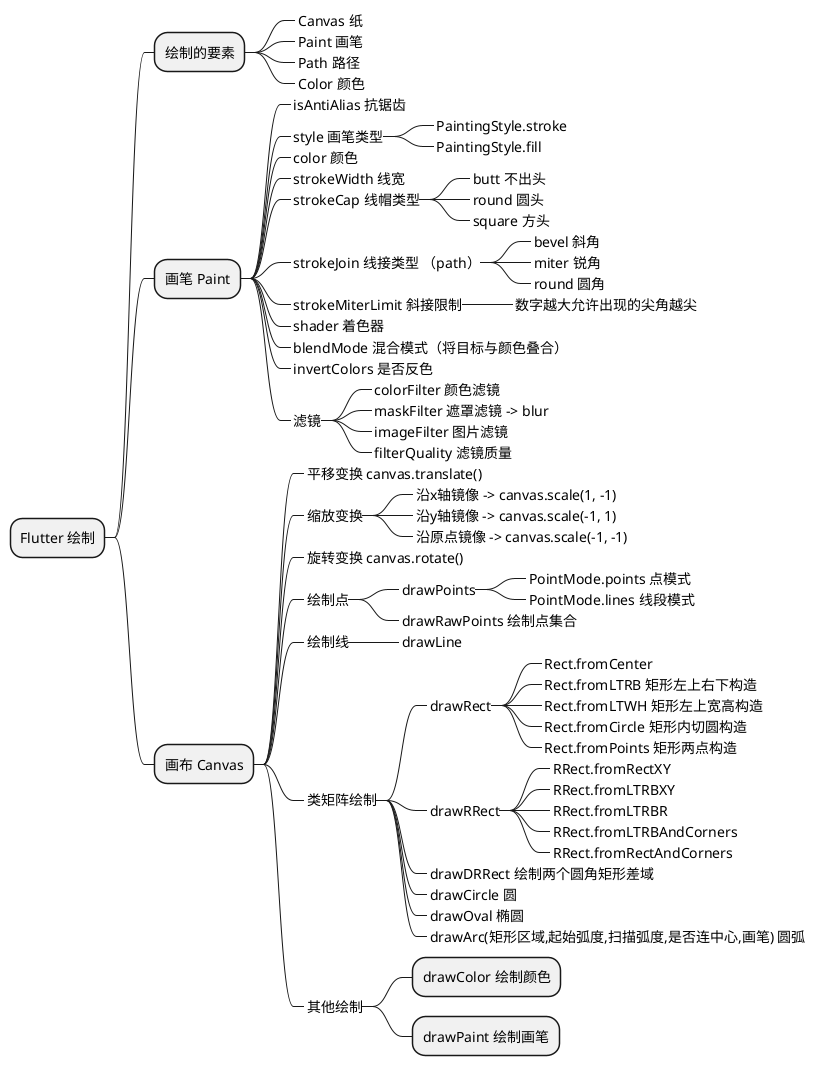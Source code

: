 @startmindmap
* Flutter 绘制
** 绘制的要素
***_ Canvas 纸
***_ Paint 画笔
***_ Path 路径
***_ Color 颜色
** 画笔 Paint
***_ isAntiAlias 抗锯齿
***_ style 画笔类型
****_ PaintingStyle.stroke
****_ PaintingStyle.fill
***_ color 颜色
***_ strokeWidth 线宽
***_ strokeCap 线帽类型
****_ butt 不出头
****_ round 圆头
****_ square 方头
***_ strokeJoin 线接类型 （path）
****_ bevel 斜角
****_ miter 锐角
****_ round 圆角
***_ strokeMiterLimit 斜接限制
****_ 数字越大允许出现的尖角越尖
***_ shader 着色器
***_ blendMode 混合模式（将目标与颜色叠合）
***_ invertColors 是否反色
***_ 滤镜
****_ colorFilter 颜色滤镜
****_ maskFilter 遮罩滤镜 -> blur
****_ imageFilter 图片滤镜
****_ filterQuality 滤镜质量
** 画布 Canvas
***_ 平移变换 canvas.translate()
***_ 缩放变换
****_ 沿x轴镜像 -> canvas.scale(1, -1)
****_ 沿y轴镜像 -> canvas.scale(-1, 1)
****_ 沿原点镜像 -> canvas.scale(-1, -1)
***_ 旋转变换 canvas.rotate()
***_ 绘制点
****_ drawPoints
*****_ PointMode.points 点模式
*****_ PointMode.lines 线段模式
****_ drawRawPoints 绘制点集合
***_ 绘制线
****_ drawLine
***_ 类矩阵绘制
****_ drawRect
*****_ Rect.fromCenter
*****_ Rect.fromLTRB 矩形左上右下构造
*****_ Rect.fromLTWH 矩形左上宽高构造
*****_ Rect.fromCircle 矩形内切圆构造
*****_ Rect.fromPoints 矩形两点构造
****_ drawRRect
*****_ RRect.fromRectXY
*****_ RRect.fromLTRBXY
*****_ RRect.fromLTRBR
*****_ RRect.fromLTRBAndCorners
*****_ RRect.fromRectAndCorners
****_ drawDRRect 绘制两个圆角矩形差域
****_ drawCircle 圆
****_ drawOval 椭圆
****_ drawArc(矩形区域,起始弧度,扫描弧度,是否连中心,画笔) 圆弧
***_ 其他绘制
**** drawColor 绘制颜色
**** drawPaint 绘制画笔

@endmindmap
